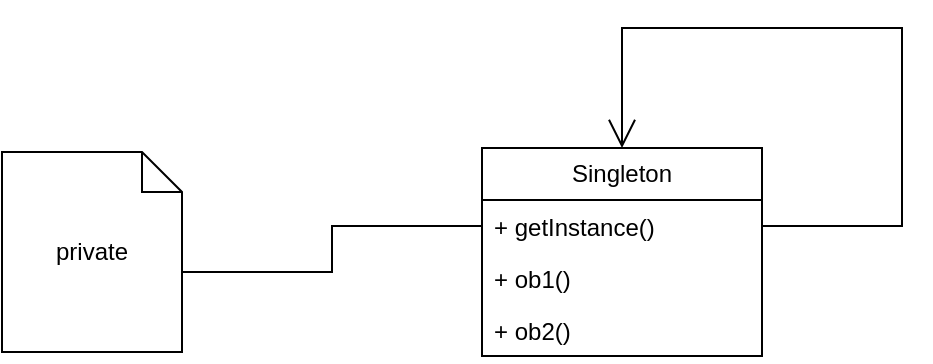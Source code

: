 <mxfile version="22.1.2" type="device">
  <diagram name="Страница — 1" id="9rI9l01oTeYNUiD86UaG">
    <mxGraphModel dx="1238" dy="1021" grid="1" gridSize="10" guides="1" tooltips="1" connect="1" arrows="1" fold="1" page="1" pageScale="1" pageWidth="827" pageHeight="1169" math="0" shadow="0">
      <root>
        <mxCell id="0" />
        <mxCell id="1" parent="0" />
        <mxCell id="o9cbDtiKd37KtzwiPZyX-1" value="Singleton" style="swimlane;fontStyle=0;childLayout=stackLayout;horizontal=1;startSize=26;fillColor=none;horizontalStack=0;resizeParent=1;resizeParentMax=0;resizeLast=0;collapsible=1;marginBottom=0;whiteSpace=wrap;html=1;" vertex="1" parent="1">
          <mxGeometry x="330" y="130" width="140" height="104" as="geometry">
            <mxRectangle x="330" y="130" width="90" height="30" as="alternateBounds" />
          </mxGeometry>
        </mxCell>
        <mxCell id="o9cbDtiKd37KtzwiPZyX-2" value="+ getInstance()" style="text;strokeColor=none;fillColor=none;align=left;verticalAlign=top;spacingLeft=4;spacingRight=4;overflow=hidden;rotatable=0;points=[[0,0.5],[1,0.5]];portConstraint=eastwest;whiteSpace=wrap;html=1;" vertex="1" parent="o9cbDtiKd37KtzwiPZyX-1">
          <mxGeometry y="26" width="140" height="26" as="geometry" />
        </mxCell>
        <mxCell id="o9cbDtiKd37KtzwiPZyX-3" value="+ ob1()" style="text;strokeColor=none;fillColor=none;align=left;verticalAlign=top;spacingLeft=4;spacingRight=4;overflow=hidden;rotatable=0;points=[[0,0.5],[1,0.5]];portConstraint=eastwest;whiteSpace=wrap;html=1;" vertex="1" parent="o9cbDtiKd37KtzwiPZyX-1">
          <mxGeometry y="52" width="140" height="26" as="geometry" />
        </mxCell>
        <mxCell id="o9cbDtiKd37KtzwiPZyX-4" value="+ ob2()" style="text;strokeColor=none;fillColor=none;align=left;verticalAlign=top;spacingLeft=4;spacingRight=4;overflow=hidden;rotatable=0;points=[[0,0.5],[1,0.5]];portConstraint=eastwest;whiteSpace=wrap;html=1;" vertex="1" parent="o9cbDtiKd37KtzwiPZyX-1">
          <mxGeometry y="78" width="140" height="26" as="geometry" />
        </mxCell>
        <mxCell id="o9cbDtiKd37KtzwiPZyX-5" value="" style="endArrow=open;endFill=1;endSize=12;html=1;rounded=0;exitX=1;exitY=0.5;exitDx=0;exitDy=0;entryX=0.5;entryY=0;entryDx=0;entryDy=0;" edge="1" parent="o9cbDtiKd37KtzwiPZyX-1" source="o9cbDtiKd37KtzwiPZyX-2" target="o9cbDtiKd37KtzwiPZyX-1">
          <mxGeometry width="160" relative="1" as="geometry">
            <mxPoint y="340" as="sourcePoint" />
            <mxPoint x="160" y="340" as="targetPoint" />
            <Array as="points">
              <mxPoint x="210" y="39" />
              <mxPoint x="210" y="-60" />
              <mxPoint x="70" y="-60" />
            </Array>
          </mxGeometry>
        </mxCell>
        <mxCell id="o9cbDtiKd37KtzwiPZyX-8" style="edgeStyle=orthogonalEdgeStyle;rounded=0;orthogonalLoop=1;jettySize=auto;html=1;exitX=0;exitY=0;exitDx=90;exitDy=60;exitPerimeter=0;entryX=0;entryY=0.5;entryDx=0;entryDy=0;endArrow=none;endFill=0;" edge="1" parent="1" source="o9cbDtiKd37KtzwiPZyX-6" target="o9cbDtiKd37KtzwiPZyX-2">
          <mxGeometry relative="1" as="geometry" />
        </mxCell>
        <mxCell id="o9cbDtiKd37KtzwiPZyX-6" value="private" style="shape=note;size=20;whiteSpace=wrap;html=1;" vertex="1" parent="1">
          <mxGeometry x="90" y="132" width="90" height="100" as="geometry" />
        </mxCell>
      </root>
    </mxGraphModel>
  </diagram>
</mxfile>
